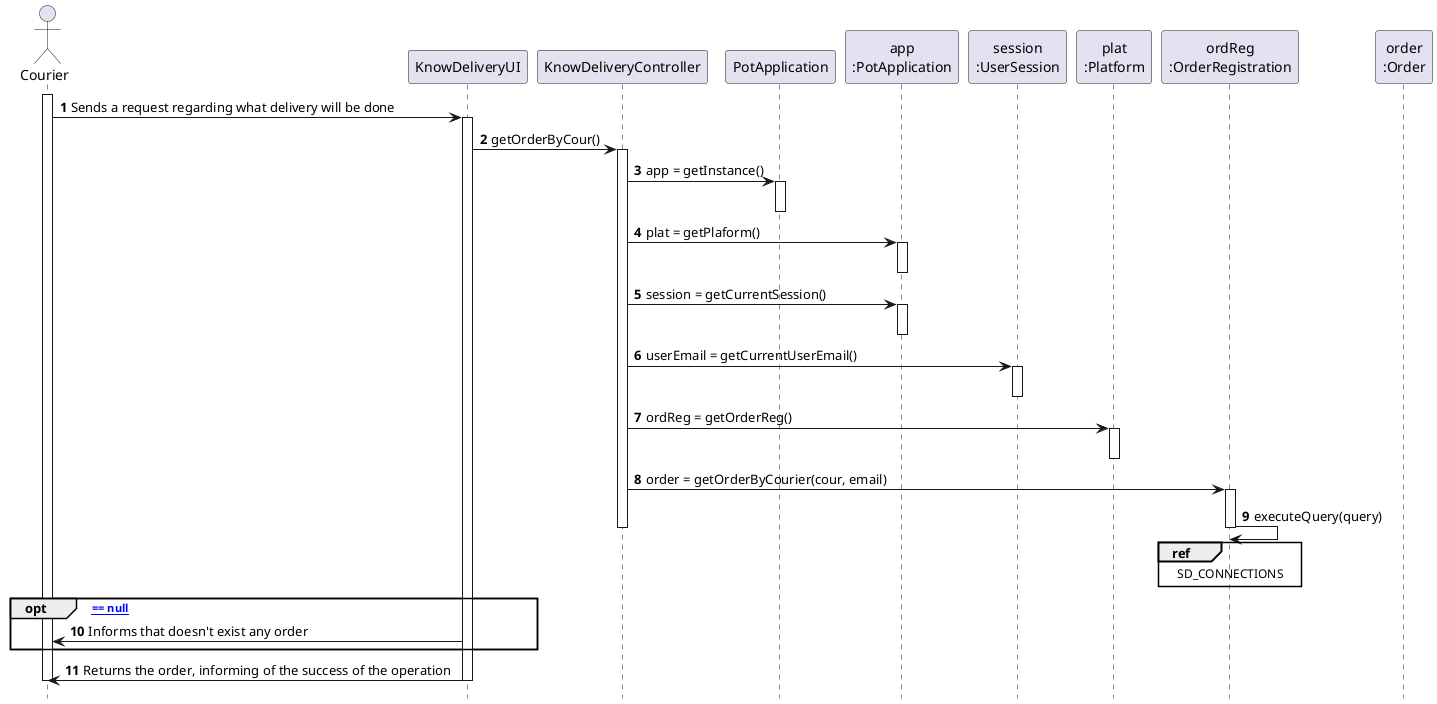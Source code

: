 @startuml
autonumber
hide footbox

actor "Courier" as COUR

participant "KnowDeliveryUI" as UI
participant "KnowDeliveryController" as CTRL
participant "PotApplication" as _APP
participant "app\n:PotApplication" as APP
participant "session\n:UserSession" as SESSION
participant "plat\n:Platform" as PLAT
participant "ordReg\n:OrderRegistration" as ORDREG
participant "order\n:Order" as O

activate COUR

COUR -> UI : Sends a request regarding what delivery will be done

activate UI
UI -> CTRL : getOrderByCour()
activate CTRL
CTRL -> _APP: app = getInstance()
activate _APP
deactivate _APP

CTRL -> APP: plat = getPlaform()
activate APP
deactivate APP

CTRL -> APP: session = getCurrentSession()
activate APP
deactivate APP

CTRL -> SESSION: userEmail = getCurrentUserEmail()
activate SESSION
deactivate SESSION

CTRL -> PLAT : ordReg = getOrderReg()
activate PLAT
deactivate PLAT
CTRL -> ORDREG : order = getOrderByCourier(cour, email)
activate ORDREG
ORDREG -> ORDREG : executeQuery(query)
ref over ORDREG : SD_CONNECTIONS
deactivate ORDREG
deactivate CTRL
opt [ order == null]
UI -> COUR : Informs that doesn't exist any order
end opt
UI -> COUR : Returns the order, informing of the success of the operation
deactivate UI
deactivate COUR

@enduml